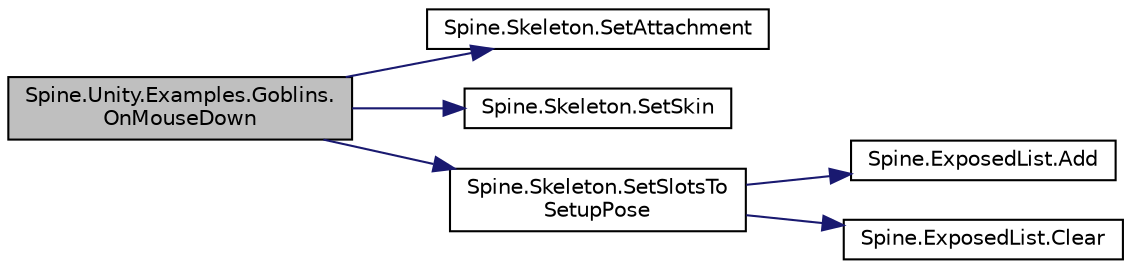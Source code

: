 digraph "Spine.Unity.Examples.Goblins.OnMouseDown"
{
 // LATEX_PDF_SIZE
  edge [fontname="Helvetica",fontsize="10",labelfontname="Helvetica",labelfontsize="10"];
  node [fontname="Helvetica",fontsize="10",shape=record];
  rankdir="LR";
  Node1 [label="Spine.Unity.Examples.Goblins.\lOnMouseDown",height=0.2,width=0.4,color="black", fillcolor="grey75", style="filled", fontcolor="black",tooltip=" "];
  Node1 -> Node2 [color="midnightblue",fontsize="10",style="solid",fontname="Helvetica"];
  Node2 [label="Spine.Skeleton.SetAttachment",height=0.2,width=0.4,color="black", fillcolor="white", style="filled",URL="$class_spine_1_1_skeleton.html#a37c49ddd794a12ea5cda13ef8dc5ff46",tooltip="May be null."];
  Node1 -> Node3 [color="midnightblue",fontsize="10",style="solid",fontname="Helvetica"];
  Node3 [label="Spine.Skeleton.SetSkin",height=0.2,width=0.4,color="black", fillcolor="white", style="filled",URL="$class_spine_1_1_skeleton.html#af80bbbc3b2b5d588152eba7e83430dc8",tooltip="Sets a skin by name (see SetSkin)."];
  Node1 -> Node4 [color="midnightblue",fontsize="10",style="solid",fontname="Helvetica"];
  Node4 [label="Spine.Skeleton.SetSlotsTo\lSetupPose",height=0.2,width=0.4,color="black", fillcolor="white", style="filled",URL="$class_spine_1_1_skeleton.html#a8018f6075e7578e9bccf1cd81c92f904",tooltip=" "];
  Node4 -> Node5 [color="midnightblue",fontsize="10",style="solid",fontname="Helvetica"];
  Node5 [label="Spine.ExposedList.Add",height=0.2,width=0.4,color="black", fillcolor="white", style="filled",URL="$class_spine_1_1_exposed_list.html#af1b402437b46a187ebc58bc9f200689b",tooltip=" "];
  Node4 -> Node6 [color="midnightblue",fontsize="10",style="solid",fontname="Helvetica"];
  Node6 [label="Spine.ExposedList.Clear",height=0.2,width=0.4,color="black", fillcolor="white", style="filled",URL="$class_spine_1_1_exposed_list.html#ab2453ae483ae98e5e68ea616320c8f5b",tooltip=" "];
}
